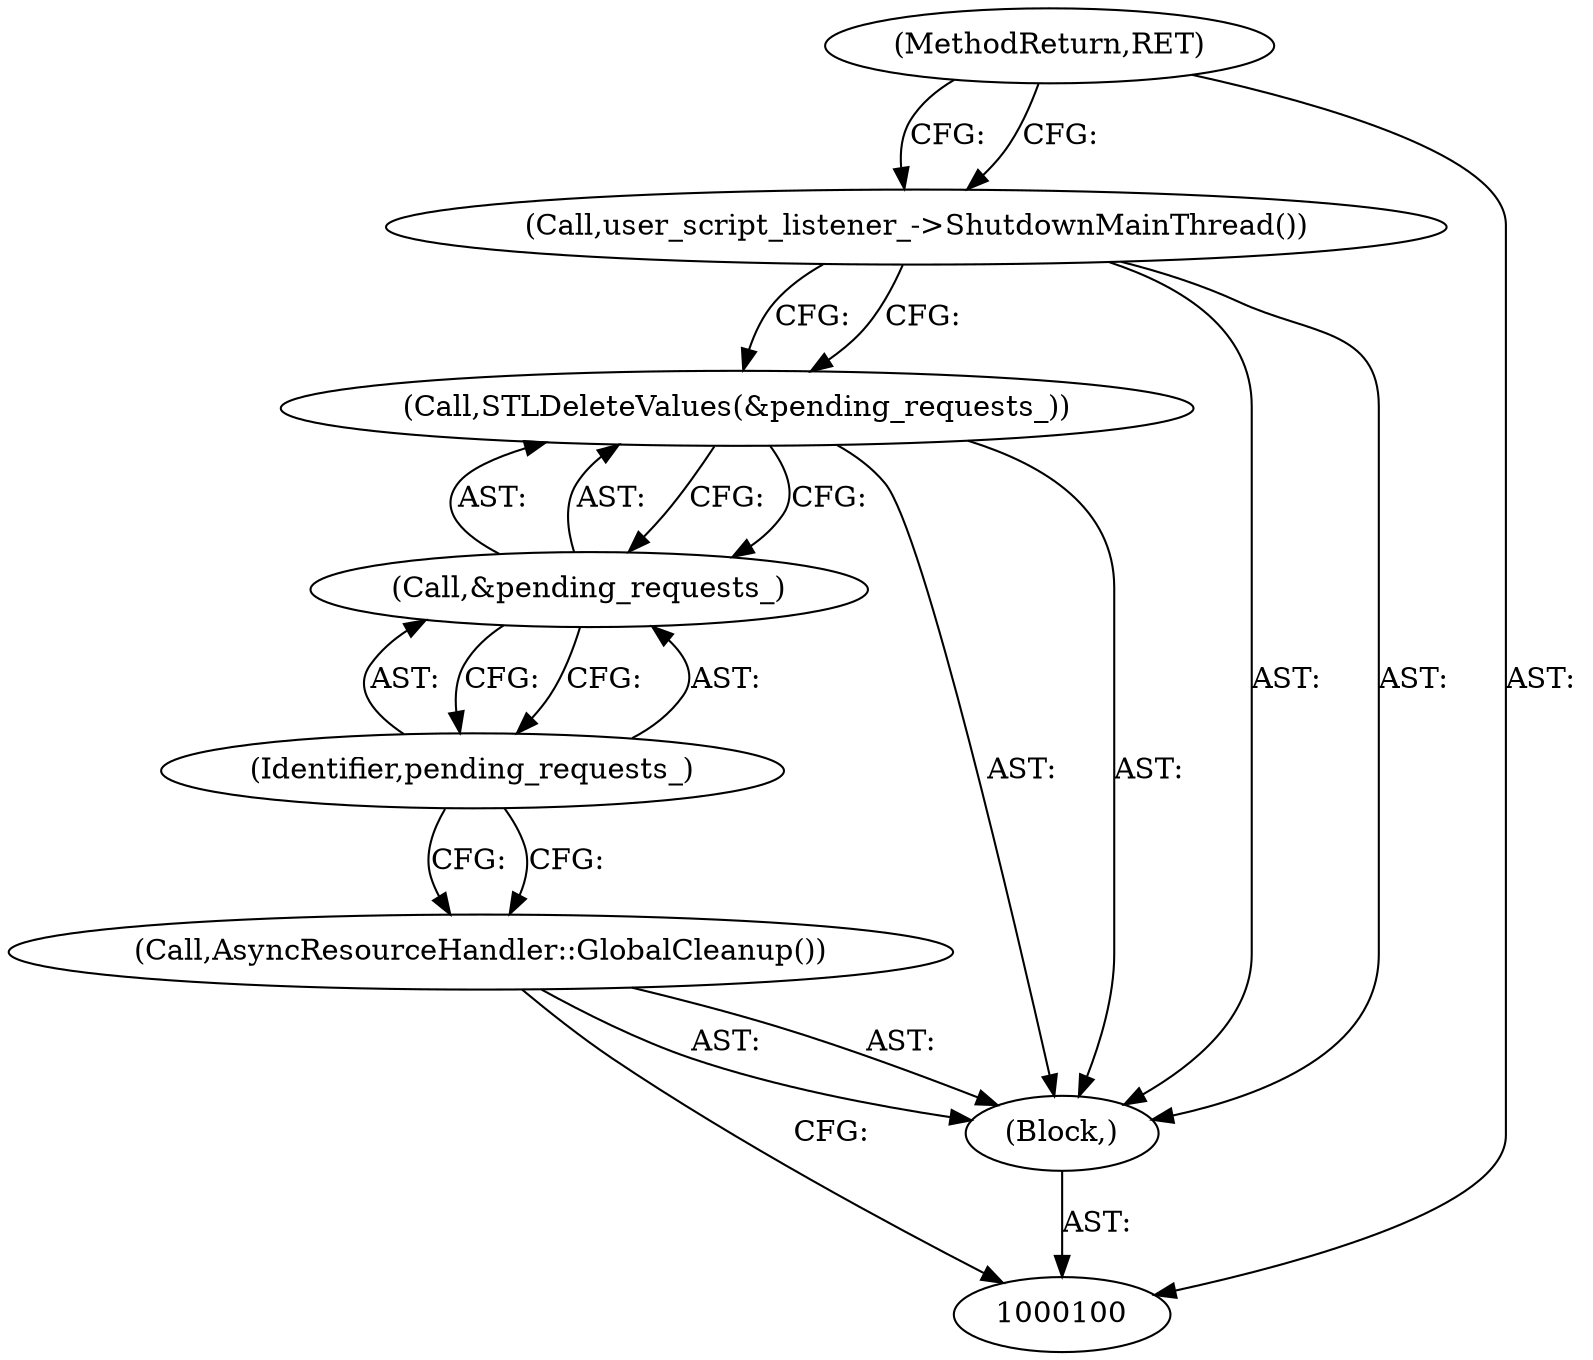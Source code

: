 digraph "0_Chrome_6c5d779aaf0dec9628da8a20751e95fd09554b14_0" {
"1000107" [label="(MethodReturn,RET)"];
"1000101" [label="(Block,)"];
"1000102" [label="(Call,AsyncResourceHandler::GlobalCleanup())"];
"1000104" [label="(Call,&pending_requests_)"];
"1000105" [label="(Identifier,pending_requests_)"];
"1000103" [label="(Call,STLDeleteValues(&pending_requests_))"];
"1000106" [label="(Call,user_script_listener_->ShutdownMainThread())"];
"1000107" -> "1000100"  [label="AST: "];
"1000107" -> "1000106"  [label="CFG: "];
"1000101" -> "1000100"  [label="AST: "];
"1000102" -> "1000101"  [label="AST: "];
"1000103" -> "1000101"  [label="AST: "];
"1000106" -> "1000101"  [label="AST: "];
"1000102" -> "1000101"  [label="AST: "];
"1000102" -> "1000100"  [label="CFG: "];
"1000105" -> "1000102"  [label="CFG: "];
"1000104" -> "1000103"  [label="AST: "];
"1000104" -> "1000105"  [label="CFG: "];
"1000105" -> "1000104"  [label="AST: "];
"1000103" -> "1000104"  [label="CFG: "];
"1000105" -> "1000104"  [label="AST: "];
"1000105" -> "1000102"  [label="CFG: "];
"1000104" -> "1000105"  [label="CFG: "];
"1000103" -> "1000101"  [label="AST: "];
"1000103" -> "1000104"  [label="CFG: "];
"1000104" -> "1000103"  [label="AST: "];
"1000106" -> "1000103"  [label="CFG: "];
"1000106" -> "1000101"  [label="AST: "];
"1000106" -> "1000103"  [label="CFG: "];
"1000107" -> "1000106"  [label="CFG: "];
}

